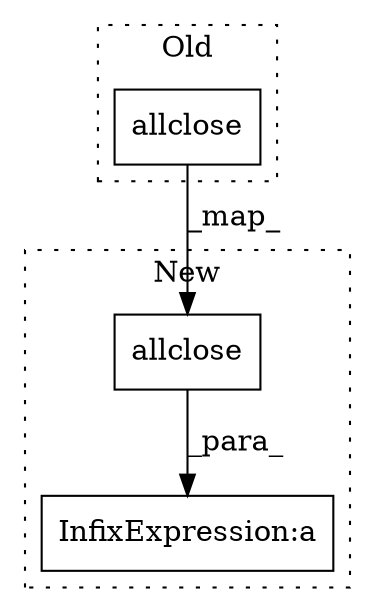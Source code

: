 digraph G {
subgraph cluster0 {
1 [label="allclose" a="32" s="1033,1062" l="9,1" shape="box"];
label = "Old";
style="dotted";
}
subgraph cluster1 {
2 [label="allclose" a="32" s="1037,1066" l="9,1" shape="box"];
3 [label="InfixExpression:a" a="27" s="1028" l="3" shape="box"];
label = "New";
style="dotted";
}
1 -> 2 [label="_map_"];
2 -> 3 [label="_para_"];
}